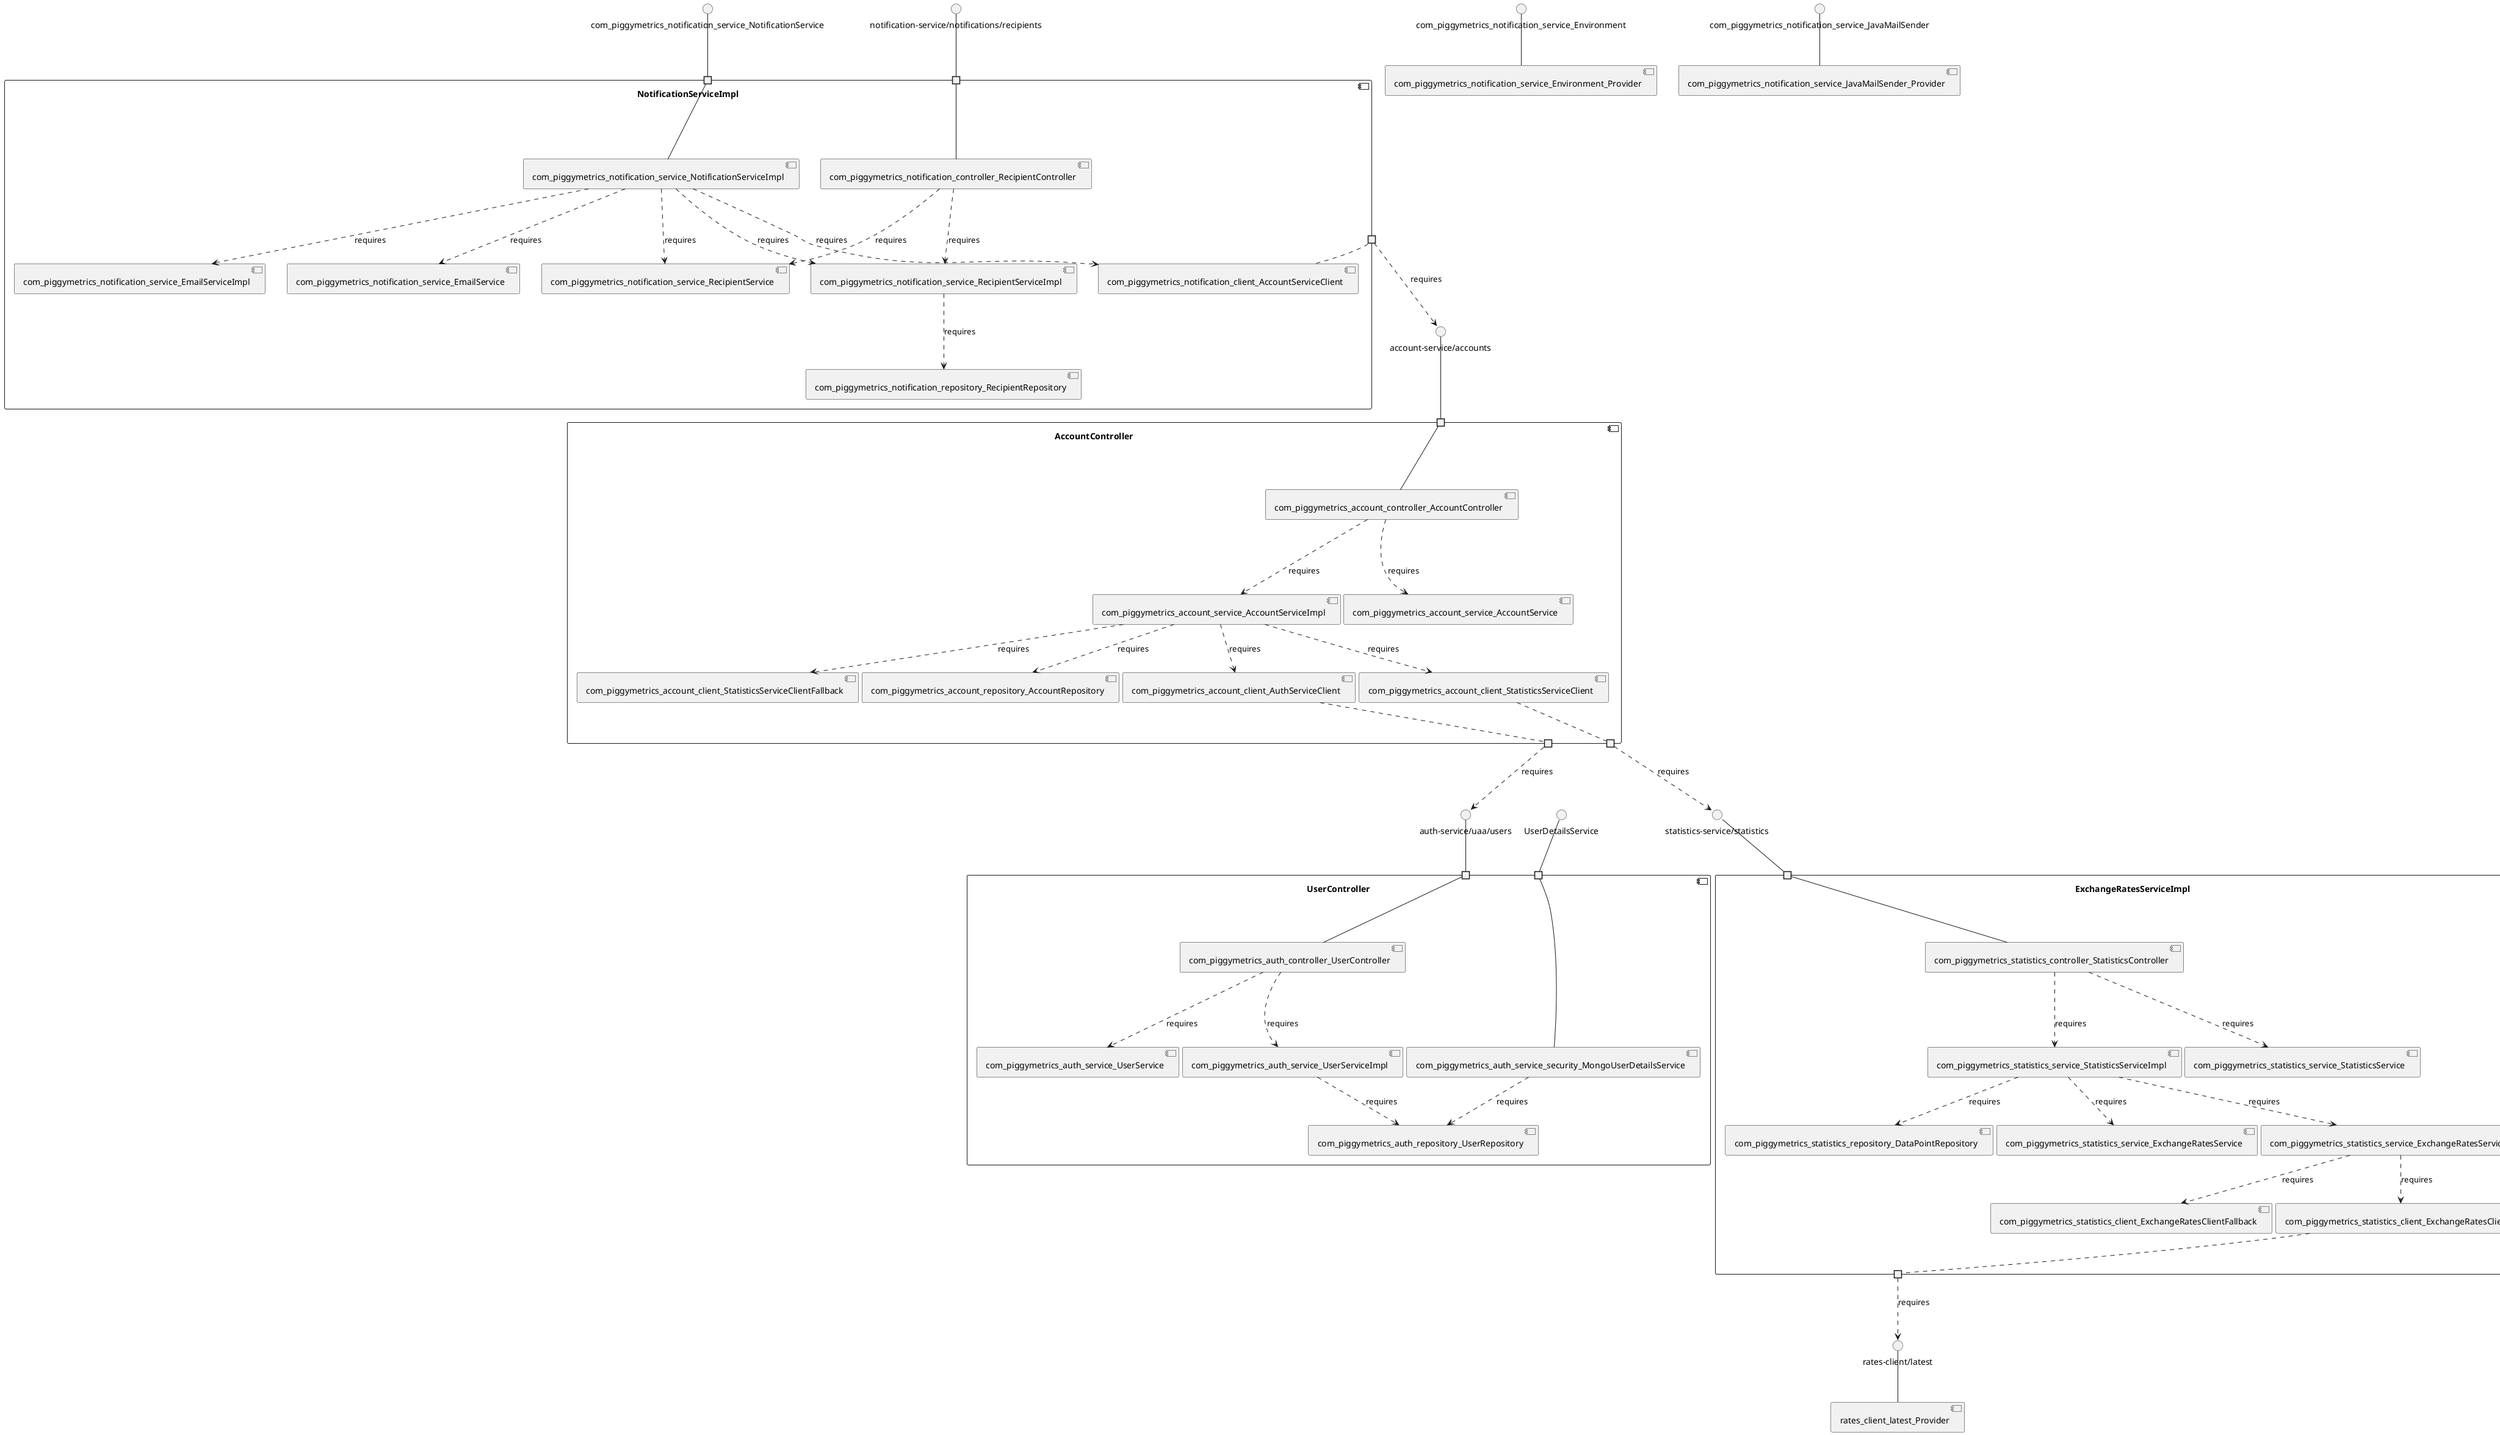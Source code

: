 @startuml
skinparam fixCircleLabelOverlapping true
skinparam componentStyle uml2
component "AccountController\n\n\n\n\n\n" {
[com_piggymetrics_account_service_AccountService]
[com_piggymetrics_account_service_AccountServiceImpl]
[com_piggymetrics_account_repository_AccountRepository]
[com_piggymetrics_account_client_StatisticsServiceClient]
[com_piggymetrics_account_controller_AccountController]
[com_piggymetrics_account_client_AuthServiceClient]
[com_piggymetrics_account_client_StatisticsServiceClientFallback]
portin " " as AccountController_requires_account_service_accounts
portout " " as AccountController_provides_statistics_service_statistics
portout " " as AccountController_provides_auth_service_uaa_users
[com_piggymetrics_account_controller_AccountController]..>[com_piggymetrics_account_service_AccountServiceImpl] : requires
[com_piggymetrics_account_service_AccountServiceImpl]..>[com_piggymetrics_account_repository_AccountRepository] : requires
[com_piggymetrics_account_controller_AccountController]..>[com_piggymetrics_account_service_AccountService] : requires
[com_piggymetrics_account_service_AccountServiceImpl]..>[com_piggymetrics_account_client_StatisticsServiceClient] : requires
[com_piggymetrics_account_service_AccountServiceImpl]..>[com_piggymetrics_account_client_AuthServiceClient] : requires
[com_piggymetrics_account_service_AccountServiceImpl]..>[com_piggymetrics_account_client_StatisticsServiceClientFallback] : requires
"AccountController_requires_account_service_accounts"--[com_piggymetrics_account_controller_AccountController]
[com_piggymetrics_account_client_AuthServiceClient].."AccountController_provides_auth_service_uaa_users"
[com_piggymetrics_account_client_StatisticsServiceClient].."AccountController_provides_statistics_service_statistics"
}
interface "account-service/accounts" as interface.account_service_accounts
interface.account_service_accounts--"AccountController_requires_account_service_accounts"
interface "auth-service/uaa/users" as interface.auth_service_uaa_users
"AccountController_provides_auth_service_uaa_users"..>interface.auth_service_uaa_users : requires
interface "statistics-service/statistics" as interface.statistics_service_statistics
"AccountController_provides_statistics_service_statistics"..>interface.statistics_service_statistics : requires
component "ExchangeRatesServiceImpl\n\n\n\n\n\n" {
[com_piggymetrics_statistics_client_ExchangeRatesClient]
[com_piggymetrics_statistics_repository_DataPointRepository]
[com_piggymetrics_statistics_controller_StatisticsController]
[com_piggymetrics_statistics_service_ExchangeRatesService]
[com_piggymetrics_statistics_service_StatisticsServiceImpl]
[com_piggymetrics_statistics_service_ExchangeRatesServiceImpl]
[com_piggymetrics_statistics_client_ExchangeRatesClientFallback]
[com_piggymetrics_statistics_service_StatisticsService]
portin " " as ExchangeRatesServiceImpl_requires_statistics_service_statistics
portout " " as ExchangeRatesServiceImpl_provides_rates_client_latest
[com_piggymetrics_statistics_service_StatisticsServiceImpl]..>[com_piggymetrics_statistics_repository_DataPointRepository] : requires
[com_piggymetrics_statistics_controller_StatisticsController]..>[com_piggymetrics_statistics_service_StatisticsService] : requires
[com_piggymetrics_statistics_service_StatisticsServiceImpl]..>[com_piggymetrics_statistics_service_ExchangeRatesServiceImpl] : requires
[com_piggymetrics_statistics_service_ExchangeRatesServiceImpl]..>[com_piggymetrics_statistics_client_ExchangeRatesClient] : requires
[com_piggymetrics_statistics_service_StatisticsServiceImpl]..>[com_piggymetrics_statistics_service_ExchangeRatesService] : requires
[com_piggymetrics_statistics_controller_StatisticsController]..>[com_piggymetrics_statistics_service_StatisticsServiceImpl] : requires
[com_piggymetrics_statistics_service_ExchangeRatesServiceImpl]..>[com_piggymetrics_statistics_client_ExchangeRatesClientFallback] : requires
"ExchangeRatesServiceImpl_requires_statistics_service_statistics"--[com_piggymetrics_statistics_controller_StatisticsController]
[com_piggymetrics_statistics_client_ExchangeRatesClient].."ExchangeRatesServiceImpl_provides_rates_client_latest"
}
interface "statistics-service/statistics" as interface.statistics_service_statistics
interface.statistics_service_statistics--"ExchangeRatesServiceImpl_requires_statistics_service_statistics"
interface "rates-client/latest" as interface.rates_client_latest
"ExchangeRatesServiceImpl_provides_rates_client_latest"..>interface.rates_client_latest : requires
component "NotificationServiceImpl\n\n\n\n\n\n" {
[com_piggymetrics_notification_service_EmailService]
[com_piggymetrics_notification_service_RecipientService]
[com_piggymetrics_notification_repository_RecipientRepository]
[com_piggymetrics_notification_controller_RecipientController]
[com_piggymetrics_notification_service_RecipientServiceImpl]
[com_piggymetrics_notification_client_AccountServiceClient]
[com_piggymetrics_notification_service_EmailServiceImpl]
[com_piggymetrics_notification_service_NotificationServiceImpl]
portin " " as NotificationServiceImpl_requires_com_piggymetrics_notification_service_NotificationService
portin " " as NotificationServiceImpl_requires_notification_service_notifications_recipients
portout " " as NotificationServiceImpl_provides_account_service_accounts
[com_piggymetrics_notification_service_RecipientServiceImpl]..>[com_piggymetrics_notification_repository_RecipientRepository] : requires
[com_piggymetrics_notification_service_NotificationServiceImpl]..>[com_piggymetrics_notification_service_EmailServiceImpl] : requires
[com_piggymetrics_notification_controller_RecipientController]..>[com_piggymetrics_notification_service_RecipientServiceImpl] : requires
[com_piggymetrics_notification_service_NotificationServiceImpl]..>[com_piggymetrics_notification_client_AccountServiceClient] : requires
[com_piggymetrics_notification_service_NotificationServiceImpl]..>[com_piggymetrics_notification_service_EmailService] : requires
[com_piggymetrics_notification_controller_RecipientController]..>[com_piggymetrics_notification_service_RecipientService] : requires
[com_piggymetrics_notification_service_NotificationServiceImpl]..>[com_piggymetrics_notification_service_RecipientServiceImpl] : requires
[com_piggymetrics_notification_service_NotificationServiceImpl]..>[com_piggymetrics_notification_service_RecipientService] : requires
"NotificationServiceImpl_requires_notification_service_notifications_recipients"--[com_piggymetrics_notification_controller_RecipientController]
"NotificationServiceImpl_requires_com_piggymetrics_notification_service_NotificationService"--[com_piggymetrics_notification_service_NotificationServiceImpl]
[com_piggymetrics_notification_client_AccountServiceClient].."NotificationServiceImpl_provides_account_service_accounts"
}
interface "com_piggymetrics_notification_service_NotificationService" as interface.com_piggymetrics_notification_service_NotificationService
interface.com_piggymetrics_notification_service_NotificationService--"NotificationServiceImpl_requires_com_piggymetrics_notification_service_NotificationService"
interface "notification-service/notifications/recipients" as interface.notification_service_notifications_recipients
interface.notification_service_notifications_recipients--"NotificationServiceImpl_requires_notification_service_notifications_recipients"
interface "account-service/accounts" as interface.account_service_accounts
"NotificationServiceImpl_provides_account_service_accounts"..>interface.account_service_accounts : requires
component "UserController\n\n\n\n\n\n" {
[com_piggymetrics_auth_service_security_MongoUserDetailsService]
[com_piggymetrics_auth_service_UserService]
[com_piggymetrics_auth_controller_UserController]
[com_piggymetrics_auth_service_UserServiceImpl]
[com_piggymetrics_auth_repository_UserRepository]
portin " " as UserController_requires_auth_service_uaa_users
portin " " as UserController_requires_UserDetailsService
[com_piggymetrics_auth_controller_UserController]..>[com_piggymetrics_auth_service_UserServiceImpl] : requires
[com_piggymetrics_auth_service_security_MongoUserDetailsService]..>[com_piggymetrics_auth_repository_UserRepository] : requires
[com_piggymetrics_auth_controller_UserController]..>[com_piggymetrics_auth_service_UserService] : requires
[com_piggymetrics_auth_service_UserServiceImpl]..>[com_piggymetrics_auth_repository_UserRepository] : requires
"UserController_requires_UserDetailsService"--[com_piggymetrics_auth_service_security_MongoUserDetailsService]
"UserController_requires_auth_service_uaa_users"--[com_piggymetrics_auth_controller_UserController]
}
interface "UserDetailsService" as interface.UserDetailsService
interface.UserDetailsService--"UserController_requires_UserDetailsService"
interface "auth-service/uaa/users" as interface.auth_service_uaa_users
interface.auth_service_uaa_users--"UserController_requires_auth_service_uaa_users"
interface "com_piggymetrics_notification_service_Environment" as interface.com_piggymetrics_notification_service_Environment
interface.com_piggymetrics_notification_service_Environment--[com_piggymetrics_notification_service_Environment_Provider]
interface "com_piggymetrics_notification_service_JavaMailSender" as interface.com_piggymetrics_notification_service_JavaMailSender
interface.com_piggymetrics_notification_service_JavaMailSender--[com_piggymetrics_notification_service_JavaMailSender_Provider]
interface "rates-client/latest" as interface.rates_client_latest
interface.rates_client_latest--[rates_client_latest_Provider]

@enduml
